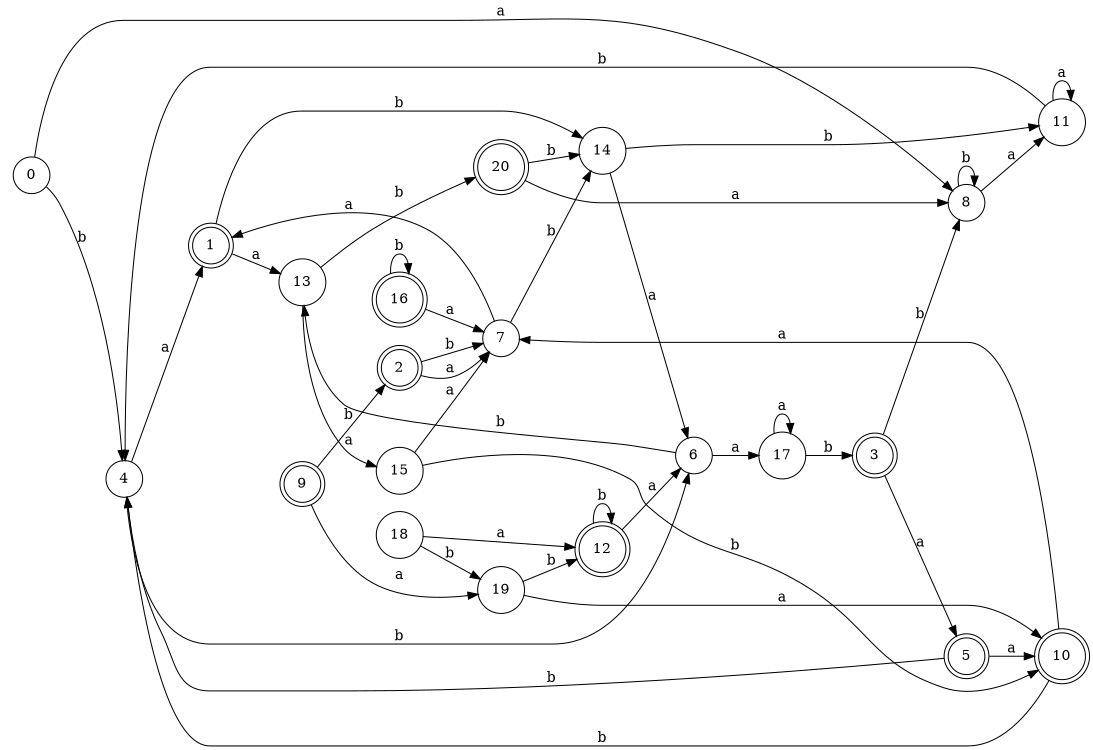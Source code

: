 digraph n17_2 {
__start0 [label="" shape="none"];

rankdir=LR;
size="8,5";

s0 [style="filled", color="black", fillcolor="white" shape="circle", label="0"];
s1 [style="rounded,filled", color="black", fillcolor="white" shape="doublecircle", label="1"];
s2 [style="rounded,filled", color="black", fillcolor="white" shape="doublecircle", label="2"];
s3 [style="rounded,filled", color="black", fillcolor="white" shape="doublecircle", label="3"];
s4 [style="filled", color="black", fillcolor="white" shape="circle", label="4"];
s5 [style="rounded,filled", color="black", fillcolor="white" shape="doublecircle", label="5"];
s6 [style="filled", color="black", fillcolor="white" shape="circle", label="6"];
s7 [style="filled", color="black", fillcolor="white" shape="circle", label="7"];
s8 [style="filled", color="black", fillcolor="white" shape="circle", label="8"];
s9 [style="rounded,filled", color="black", fillcolor="white" shape="doublecircle", label="9"];
s10 [style="rounded,filled", color="black", fillcolor="white" shape="doublecircle", label="10"];
s11 [style="filled", color="black", fillcolor="white" shape="circle", label="11"];
s12 [style="rounded,filled", color="black", fillcolor="white" shape="doublecircle", label="12"];
s13 [style="filled", color="black", fillcolor="white" shape="circle", label="13"];
s14 [style="filled", color="black", fillcolor="white" shape="circle", label="14"];
s15 [style="filled", color="black", fillcolor="white" shape="circle", label="15"];
s16 [style="rounded,filled", color="black", fillcolor="white" shape="doublecircle", label="16"];
s17 [style="filled", color="black", fillcolor="white" shape="circle", label="17"];
s18 [style="filled", color="black", fillcolor="white" shape="circle", label="18"];
s19 [style="filled", color="black", fillcolor="white" shape="circle", label="19"];
s20 [style="rounded,filled", color="black", fillcolor="white" shape="doublecircle", label="20"];
s0 -> s8 [label="a"];
s0 -> s4 [label="b"];
s1 -> s13 [label="a"];
s1 -> s14 [label="b"];
s2 -> s7 [label="a"];
s2 -> s7 [label="b"];
s3 -> s5 [label="a"];
s3 -> s8 [label="b"];
s4 -> s1 [label="a"];
s4 -> s6 [label="b"];
s5 -> s10 [label="a"];
s5 -> s4 [label="b"];
s6 -> s17 [label="a"];
s6 -> s13 [label="b"];
s7 -> s1 [label="a"];
s7 -> s14 [label="b"];
s8 -> s11 [label="a"];
s8 -> s8 [label="b"];
s9 -> s19 [label="a"];
s9 -> s2 [label="b"];
s10 -> s7 [label="a"];
s10 -> s4 [label="b"];
s11 -> s11 [label="a"];
s11 -> s4 [label="b"];
s12 -> s6 [label="a"];
s12 -> s12 [label="b"];
s13 -> s15 [label="a"];
s13 -> s20 [label="b"];
s14 -> s6 [label="a"];
s14 -> s11 [label="b"];
s15 -> s7 [label="a"];
s15 -> s10 [label="b"];
s16 -> s7 [label="a"];
s16 -> s16 [label="b"];
s17 -> s17 [label="a"];
s17 -> s3 [label="b"];
s18 -> s12 [label="a"];
s18 -> s19 [label="b"];
s19 -> s10 [label="a"];
s19 -> s12 [label="b"];
s20 -> s8 [label="a"];
s20 -> s14 [label="b"];

}